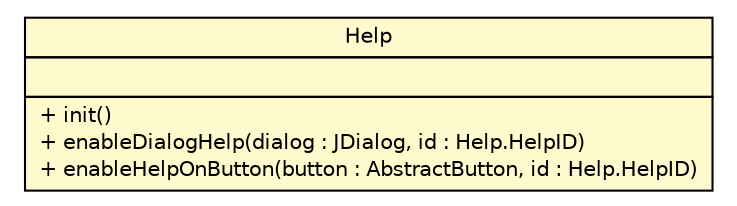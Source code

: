 #!/usr/local/bin/dot
#
# Class diagram 
# Generated by UMLGraph version 5.2 (http://www.umlgraph.org/)
#

digraph G {
	edge [fontname="Helvetica",fontsize=10,labelfontname="Helvetica",labelfontsize=10];
	node [fontname="Helvetica",fontsize=10,shape=plaintext];
	nodesep=0.25;
	ranksep=0.5;
	// dip.misc.Help
	c1892 [label=<<table title="dip.misc.Help" border="0" cellborder="1" cellspacing="0" cellpadding="2" port="p" bgcolor="lemonChiffon" href="./Help.html">
		<tr><td><table border="0" cellspacing="0" cellpadding="1">
<tr><td align="center" balign="center"> Help </td></tr>
		</table></td></tr>
		<tr><td><table border="0" cellspacing="0" cellpadding="1">
<tr><td align="left" balign="left">  </td></tr>
		</table></td></tr>
		<tr><td><table border="0" cellspacing="0" cellpadding="1">
<tr><td align="left" balign="left"> + init() </td></tr>
<tr><td align="left" balign="left"> + enableDialogHelp(dialog : JDialog, id : Help.HelpID) </td></tr>
<tr><td align="left" balign="left"> + enableHelpOnButton(button : AbstractButton, id : Help.HelpID) </td></tr>
		</table></td></tr>
		</table>>, fontname="Helvetica", fontcolor="black", fontsize=10.0];
}

